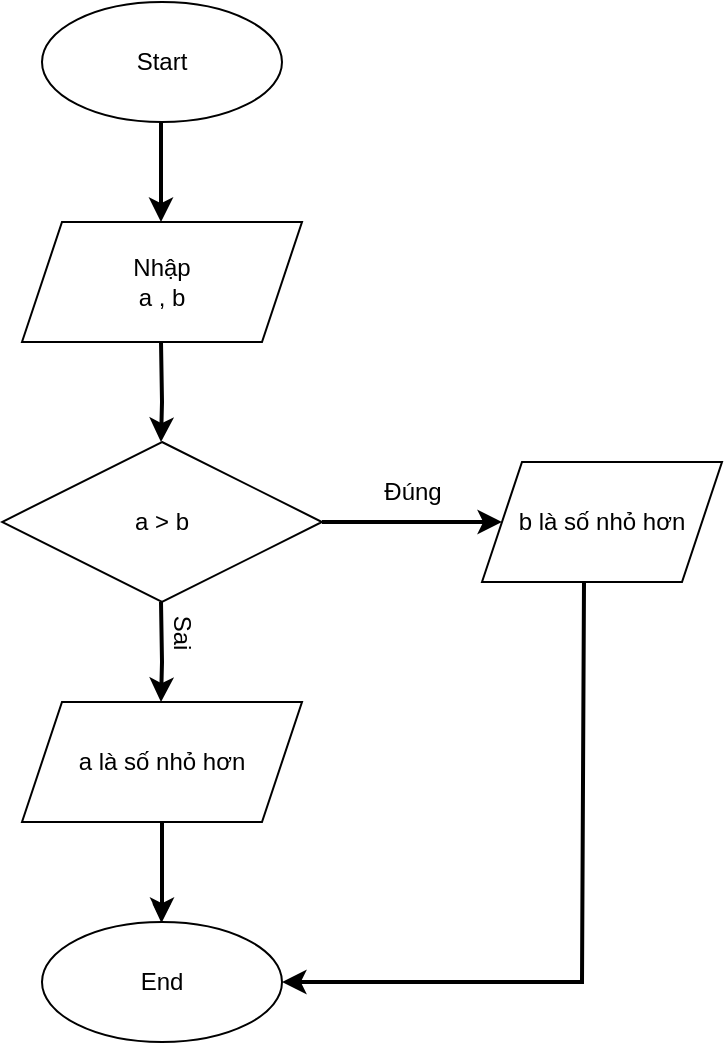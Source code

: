 <mxfile version="24.8.6">
  <diagram name="Page-1" id="Xz-AATxooV6T6Z_PFoKD">
    <mxGraphModel dx="1434" dy="772" grid="1" gridSize="10" guides="1" tooltips="1" connect="1" arrows="1" fold="1" page="1" pageScale="1" pageWidth="850" pageHeight="1100" math="0" shadow="0">
      <root>
        <mxCell id="0" />
        <mxCell id="1" parent="0" />
        <mxCell id="K2I7LpqnR5TKulHtOwX6-1" value="Start" style="ellipse;whiteSpace=wrap;html=1;" vertex="1" parent="1">
          <mxGeometry x="170" y="100" width="120" height="60" as="geometry" />
        </mxCell>
        <mxCell id="K2I7LpqnR5TKulHtOwX6-2" value="" style="endArrow=classic;html=1;rounded=0;strokeWidth=2;" edge="1" parent="1">
          <mxGeometry width="50" height="50" relative="1" as="geometry">
            <mxPoint x="229.5" y="160" as="sourcePoint" />
            <mxPoint x="229.5" y="210" as="targetPoint" />
          </mxGeometry>
        </mxCell>
        <mxCell id="K2I7LpqnR5TKulHtOwX6-3" value="Nhập&lt;div&gt;a , b&lt;/div&gt;" style="shape=parallelogram;perimeter=parallelogramPerimeter;whiteSpace=wrap;html=1;fixedSize=1;" vertex="1" parent="1">
          <mxGeometry x="160" y="210" width="140" height="60" as="geometry" />
        </mxCell>
        <mxCell id="K2I7LpqnR5TKulHtOwX6-4" value="" style="endArrow=classic;html=1;rounded=0;strokeWidth=2;" edge="1" parent="1">
          <mxGeometry width="50" height="50" relative="1" as="geometry">
            <mxPoint x="229.5" y="270" as="sourcePoint" />
            <mxPoint x="229.5" y="320" as="targetPoint" />
            <Array as="points">
              <mxPoint x="230" y="300" />
            </Array>
          </mxGeometry>
        </mxCell>
        <mxCell id="K2I7LpqnR5TKulHtOwX6-6" value="" style="endArrow=classic;html=1;rounded=0;strokeWidth=2;" edge="1" parent="1">
          <mxGeometry width="50" height="50" relative="1" as="geometry">
            <mxPoint x="229.5" y="400" as="sourcePoint" />
            <mxPoint x="229.5" y="450" as="targetPoint" />
            <Array as="points">
              <mxPoint x="230" y="430" />
            </Array>
          </mxGeometry>
        </mxCell>
        <mxCell id="K2I7LpqnR5TKulHtOwX6-7" value="" style="endArrow=classic;html=1;rounded=0;" edge="1" parent="1">
          <mxGeometry width="50" height="50" relative="1" as="geometry">
            <mxPoint x="229.5" y="510" as="sourcePoint" />
            <mxPoint x="229.5" y="560" as="targetPoint" />
            <Array as="points">
              <mxPoint x="230" y="540" />
            </Array>
          </mxGeometry>
        </mxCell>
        <mxCell id="K2I7LpqnR5TKulHtOwX6-8" value="" style="endArrow=classic;html=1;rounded=0;exitX=1;exitY=0.5;exitDx=0;exitDy=0;strokeWidth=2;" edge="1" parent="1" source="K2I7LpqnR5TKulHtOwX6-9">
          <mxGeometry width="50" height="50" relative="1" as="geometry">
            <mxPoint x="425" y="360" as="sourcePoint" />
            <mxPoint x="400" y="360" as="targetPoint" />
            <Array as="points">
              <mxPoint x="360" y="360" />
            </Array>
          </mxGeometry>
        </mxCell>
        <mxCell id="K2I7LpqnR5TKulHtOwX6-9" value="a &amp;gt; b" style="rhombus;whiteSpace=wrap;html=1;" vertex="1" parent="1">
          <mxGeometry x="150" y="320" width="160" height="80" as="geometry" />
        </mxCell>
        <mxCell id="K2I7LpqnR5TKulHtOwX6-18" value="" style="edgeStyle=orthogonalEdgeStyle;rounded=0;orthogonalLoop=1;jettySize=auto;html=1;strokeWidth=2;" edge="1" parent="1" source="K2I7LpqnR5TKulHtOwX6-10" target="K2I7LpqnR5TKulHtOwX6-11">
          <mxGeometry relative="1" as="geometry" />
        </mxCell>
        <mxCell id="K2I7LpqnR5TKulHtOwX6-10" value="a là số nhỏ hơn" style="shape=parallelogram;perimeter=parallelogramPerimeter;whiteSpace=wrap;html=1;fixedSize=1;" vertex="1" parent="1">
          <mxGeometry x="160" y="450" width="140" height="60" as="geometry" />
        </mxCell>
        <mxCell id="K2I7LpqnR5TKulHtOwX6-11" value="End" style="ellipse;whiteSpace=wrap;html=1;" vertex="1" parent="1">
          <mxGeometry x="170" y="560" width="120" height="60" as="geometry" />
        </mxCell>
        <mxCell id="K2I7LpqnR5TKulHtOwX6-13" value="Đúng" style="text;html=1;align=center;verticalAlign=middle;resizable=0;points=[];autosize=1;strokeColor=none;fillColor=none;" vertex="1" parent="1">
          <mxGeometry x="330" y="330" width="50" height="30" as="geometry" />
        </mxCell>
        <mxCell id="K2I7LpqnR5TKulHtOwX6-14" value="Sai" style="text;html=1;align=center;verticalAlign=middle;resizable=0;points=[];autosize=1;strokeColor=none;fillColor=none;rotation=90;" vertex="1" parent="1">
          <mxGeometry x="220" y="400" width="40" height="30" as="geometry" />
        </mxCell>
        <mxCell id="K2I7LpqnR5TKulHtOwX6-15" value="b là số nhỏ hơn" style="shape=parallelogram;perimeter=parallelogramPerimeter;whiteSpace=wrap;html=1;fixedSize=1;" vertex="1" parent="1">
          <mxGeometry x="390" y="330" width="120" height="60" as="geometry" />
        </mxCell>
        <mxCell id="K2I7LpqnR5TKulHtOwX6-17" value="" style="endArrow=classic;html=1;rounded=0;entryX=1;entryY=0.5;entryDx=0;entryDy=0;exitX=0.425;exitY=1;exitDx=0;exitDy=0;exitPerimeter=0;strokeWidth=2;" edge="1" parent="1" source="K2I7LpqnR5TKulHtOwX6-15" target="K2I7LpqnR5TKulHtOwX6-11">
          <mxGeometry width="50" height="50" relative="1" as="geometry">
            <mxPoint x="520" y="490" as="sourcePoint" />
            <mxPoint x="440" y="600" as="targetPoint" />
            <Array as="points">
              <mxPoint x="440" y="590" />
            </Array>
          </mxGeometry>
        </mxCell>
      </root>
    </mxGraphModel>
  </diagram>
</mxfile>
